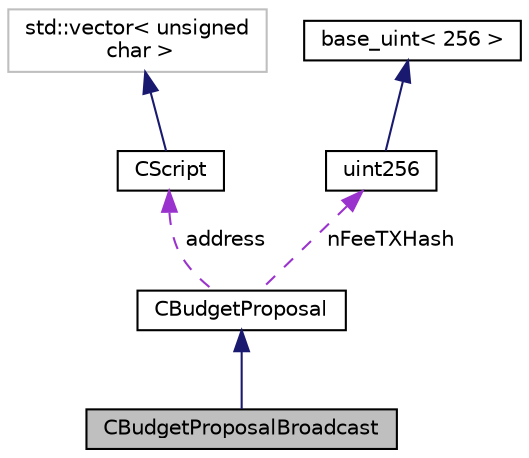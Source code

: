 digraph "CBudgetProposalBroadcast"
{
 // LATEX_PDF_SIZE
  edge [fontname="Helvetica",fontsize="10",labelfontname="Helvetica",labelfontsize="10"];
  node [fontname="Helvetica",fontsize="10",shape=record];
  Node2 [label="CBudgetProposalBroadcast",height=0.2,width=0.4,color="black", fillcolor="grey75", style="filled", fontcolor="black",tooltip=" "];
  Node3 -> Node2 [dir="back",color="midnightblue",fontsize="10",style="solid",fontname="Helvetica"];
  Node3 [label="CBudgetProposal",height=0.2,width=0.4,color="black", fillcolor="white", style="filled",URL="$class_c_budget_proposal.html",tooltip=" "];
  Node4 -> Node3 [dir="back",color="darkorchid3",fontsize="10",style="dashed",label=" address" ,fontname="Helvetica"];
  Node4 [label="CScript",height=0.2,width=0.4,color="black", fillcolor="white", style="filled",URL="$class_c_script.html",tooltip=" "];
  Node5 -> Node4 [dir="back",color="midnightblue",fontsize="10",style="solid",fontname="Helvetica"];
  Node5 [label="std::vector\< unsigned\l char \>",height=0.2,width=0.4,color="grey75", fillcolor="white", style="filled",tooltip=" "];
  Node6 -> Node3 [dir="back",color="darkorchid3",fontsize="10",style="dashed",label=" nFeeTXHash" ,fontname="Helvetica"];
  Node6 [label="uint256",height=0.2,width=0.4,color="black", fillcolor="white", style="filled",URL="$classuint256.html",tooltip=" "];
  Node7 -> Node6 [dir="back",color="midnightblue",fontsize="10",style="solid",fontname="Helvetica"];
  Node7 [label="base_uint\< 256 \>",height=0.2,width=0.4,color="black", fillcolor="white", style="filled",URL="$classbase__uint.html",tooltip=" "];
}
